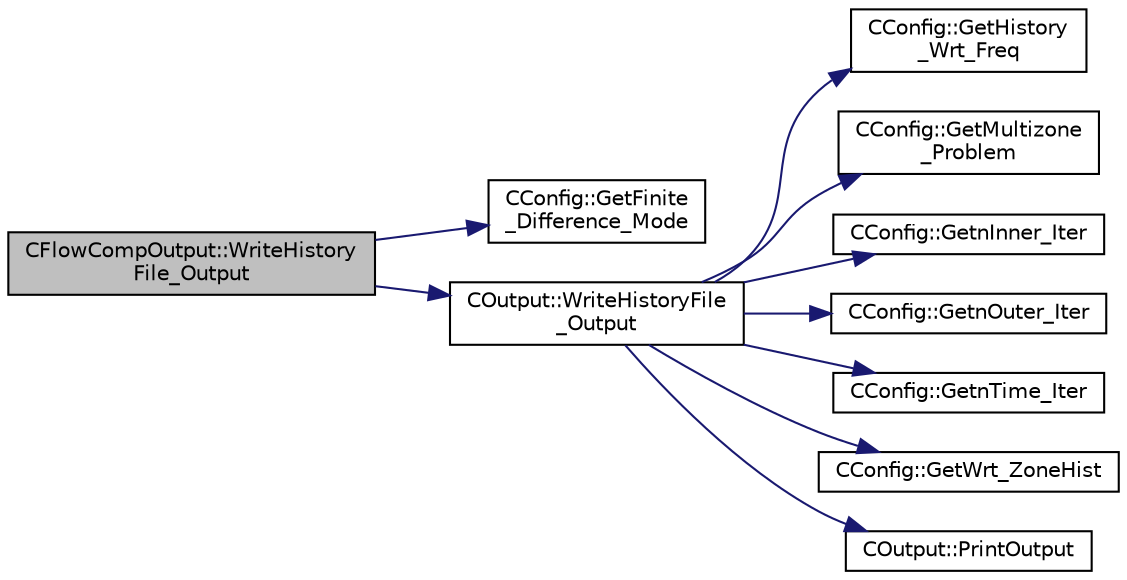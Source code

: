 digraph "CFlowCompOutput::WriteHistoryFile_Output"
{
 // LATEX_PDF_SIZE
  edge [fontname="Helvetica",fontsize="10",labelfontname="Helvetica",labelfontsize="10"];
  node [fontname="Helvetica",fontsize="10",shape=record];
  rankdir="LR";
  Node1 [label="CFlowCompOutput::WriteHistory\lFile_Output",height=0.2,width=0.4,color="black", fillcolor="grey75", style="filled", fontcolor="black",tooltip="Determines if the history file output."];
  Node1 -> Node2 [color="midnightblue",fontsize="10",style="solid",fontname="Helvetica"];
  Node2 [label="CConfig::GetFinite\l_Difference_Mode",height=0.2,width=0.4,color="black", fillcolor="white", style="filled",URL="$classCConfig.html#a086267437e0e28761b3a3a6886091e01",tooltip="Get whether at the end of finite differencing (Fixed CL mode)"];
  Node1 -> Node3 [color="midnightblue",fontsize="10",style="solid",fontname="Helvetica"];
  Node3 [label="COutput::WriteHistoryFile\l_Output",height=0.2,width=0.4,color="black", fillcolor="white", style="filled",URL="$classCOutput.html#a68fc49d37584bda500d0479f130dbee5",tooltip="Determines if the history file output."];
  Node3 -> Node4 [color="midnightblue",fontsize="10",style="solid",fontname="Helvetica"];
  Node4 [label="CConfig::GetHistory\l_Wrt_Freq",height=0.2,width=0.4,color="black", fillcolor="white", style="filled",URL="$classCConfig.html#af81f5e9bda6433ae3119a2b480362388",tooltip="GetHistory_Wrt_Freq_Inner."];
  Node3 -> Node5 [color="midnightblue",fontsize="10",style="solid",fontname="Helvetica"];
  Node5 [label="CConfig::GetMultizone\l_Problem",height=0.2,width=0.4,color="black", fillcolor="white", style="filled",URL="$classCConfig.html#abafdda03255a7f71a9701ded02f6d231",tooltip="Get whether the simulation we are running is a multizone simulation."];
  Node3 -> Node6 [color="midnightblue",fontsize="10",style="solid",fontname="Helvetica"];
  Node6 [label="CConfig::GetnInner_Iter",height=0.2,width=0.4,color="black", fillcolor="white", style="filled",URL="$classCConfig.html#a096cf3c68234d10476425acf40a7bf40",tooltip="Get the number of inner iterations."];
  Node3 -> Node7 [color="midnightblue",fontsize="10",style="solid",fontname="Helvetica"];
  Node7 [label="CConfig::GetnOuter_Iter",height=0.2,width=0.4,color="black", fillcolor="white", style="filled",URL="$classCConfig.html#a898cd36650fcc3a639c12e9b8ab8373a",tooltip="Get the number of outer iterations."];
  Node3 -> Node8 [color="midnightblue",fontsize="10",style="solid",fontname="Helvetica"];
  Node8 [label="CConfig::GetnTime_Iter",height=0.2,width=0.4,color="black", fillcolor="white", style="filled",URL="$classCConfig.html#a22b101932c391aea5173975130f488fd",tooltip="Get the number of time iterations."];
  Node3 -> Node9 [color="midnightblue",fontsize="10",style="solid",fontname="Helvetica"];
  Node9 [label="CConfig::GetWrt_ZoneHist",height=0.2,width=0.4,color="black", fillcolor="white", style="filled",URL="$classCConfig.html#a97a3e8adf92a60addb737c639ed1ed3c",tooltip="Check if the convergence history of each individual zone is written to file."];
  Node3 -> Node10 [color="midnightblue",fontsize="10",style="solid",fontname="Helvetica"];
  Node10 [label="COutput::PrintOutput",height=0.2,width=0.4,color="black", fillcolor="white", style="filled",URL="$classCOutput.html#af0c23405e1093223066c9c79ee13985a",tooltip="Check whether we should print output."];
}
